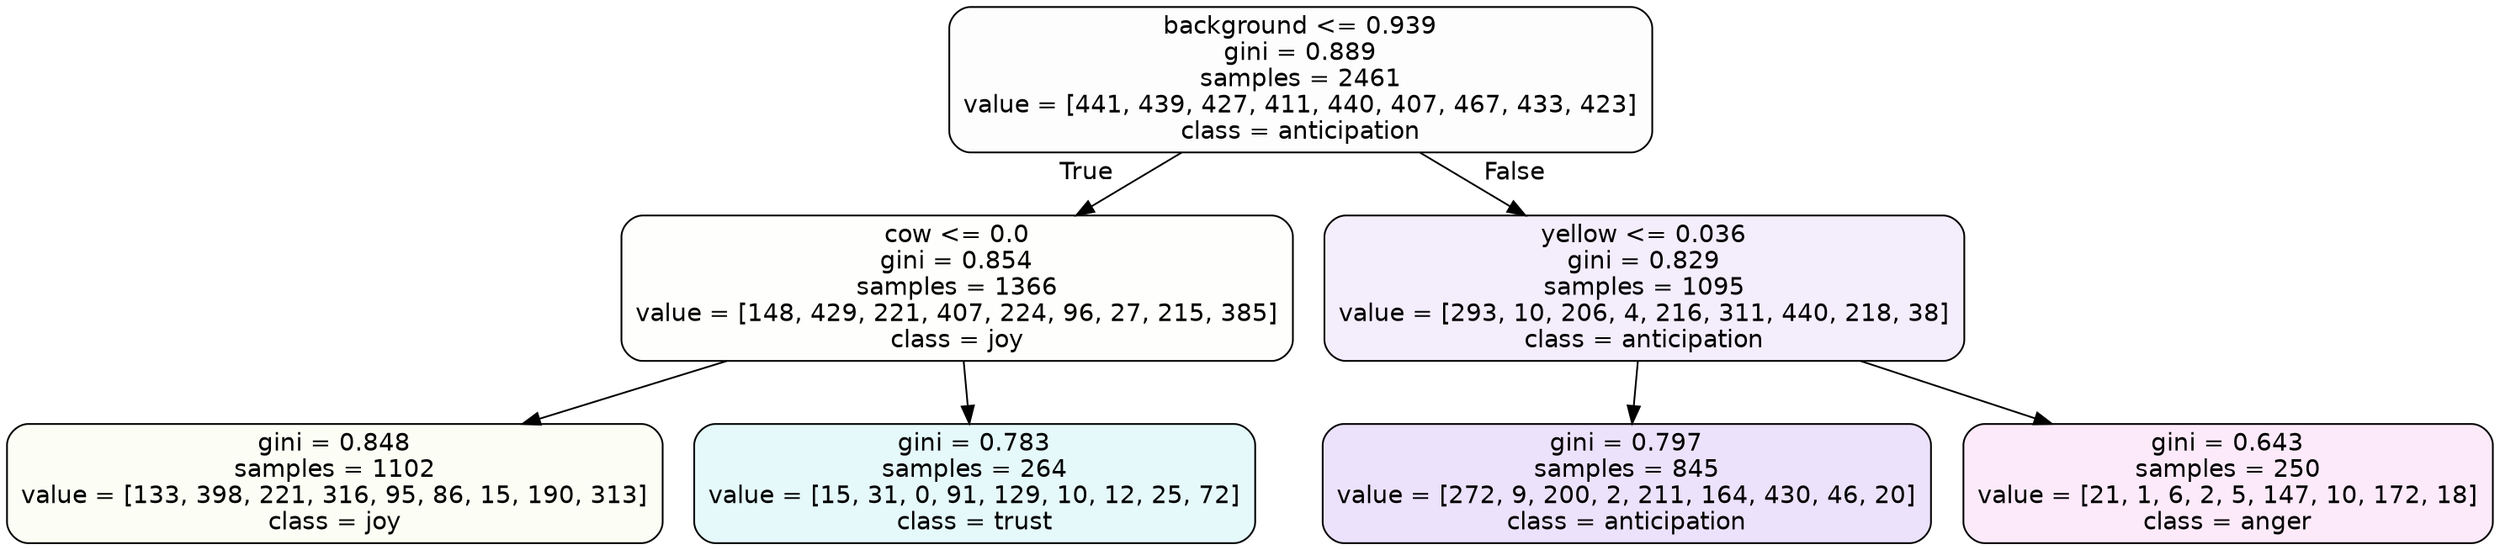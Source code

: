 digraph Tree {
node [shape=box, style="filled, rounded", color="black", fontname=helvetica] ;
edge [fontname=helvetica] ;
0 [label="background <= 0.939\ngini = 0.889\nsamples = 2461\nvalue = [441, 439, 427, 411, 440, 407, 467, 433, 423]\nclass = anticipation", fillcolor="#8139e502"] ;
1 [label="cow <= 0.0\ngini = 0.854\nsamples = 1366\nvalue = [148, 429, 221, 407, 224, 96, 27, 215, 385]\nclass = joy", fillcolor="#d7e53903"] ;
0 -> 1 [labeldistance=2.5, labelangle=45, headlabel="True"] ;
2 [label="gini = 0.848\nsamples = 1102\nvalue = [133, 398, 221, 316, 95, 86, 15, 190, 313]\nclass = joy", fillcolor="#d7e5390e"] ;
1 -> 2 ;
3 [label="gini = 0.783\nsamples = 264\nvalue = [15, 31, 0, 91, 129, 10, 12, 25, 72]\nclass = trust", fillcolor="#39d7e521"] ;
1 -> 3 ;
4 [label="yellow <= 0.036\ngini = 0.829\nsamples = 1095\nvalue = [293, 10, 206, 4, 216, 311, 440, 218, 38]\nclass = anticipation", fillcolor="#8139e517"] ;
0 -> 4 [labeldistance=2.5, labelangle=-45, headlabel="False"] ;
5 [label="gini = 0.797\nsamples = 845\nvalue = [272, 9, 200, 2, 211, 164, 430, 46, 20]\nclass = anticipation", fillcolor="#8139e525"] ;
4 -> 5 ;
6 [label="gini = 0.643\nsamples = 250\nvalue = [21, 1, 6, 2, 5, 147, 10, 172, 18]\nclass = anger", fillcolor="#e539d71b"] ;
4 -> 6 ;
}